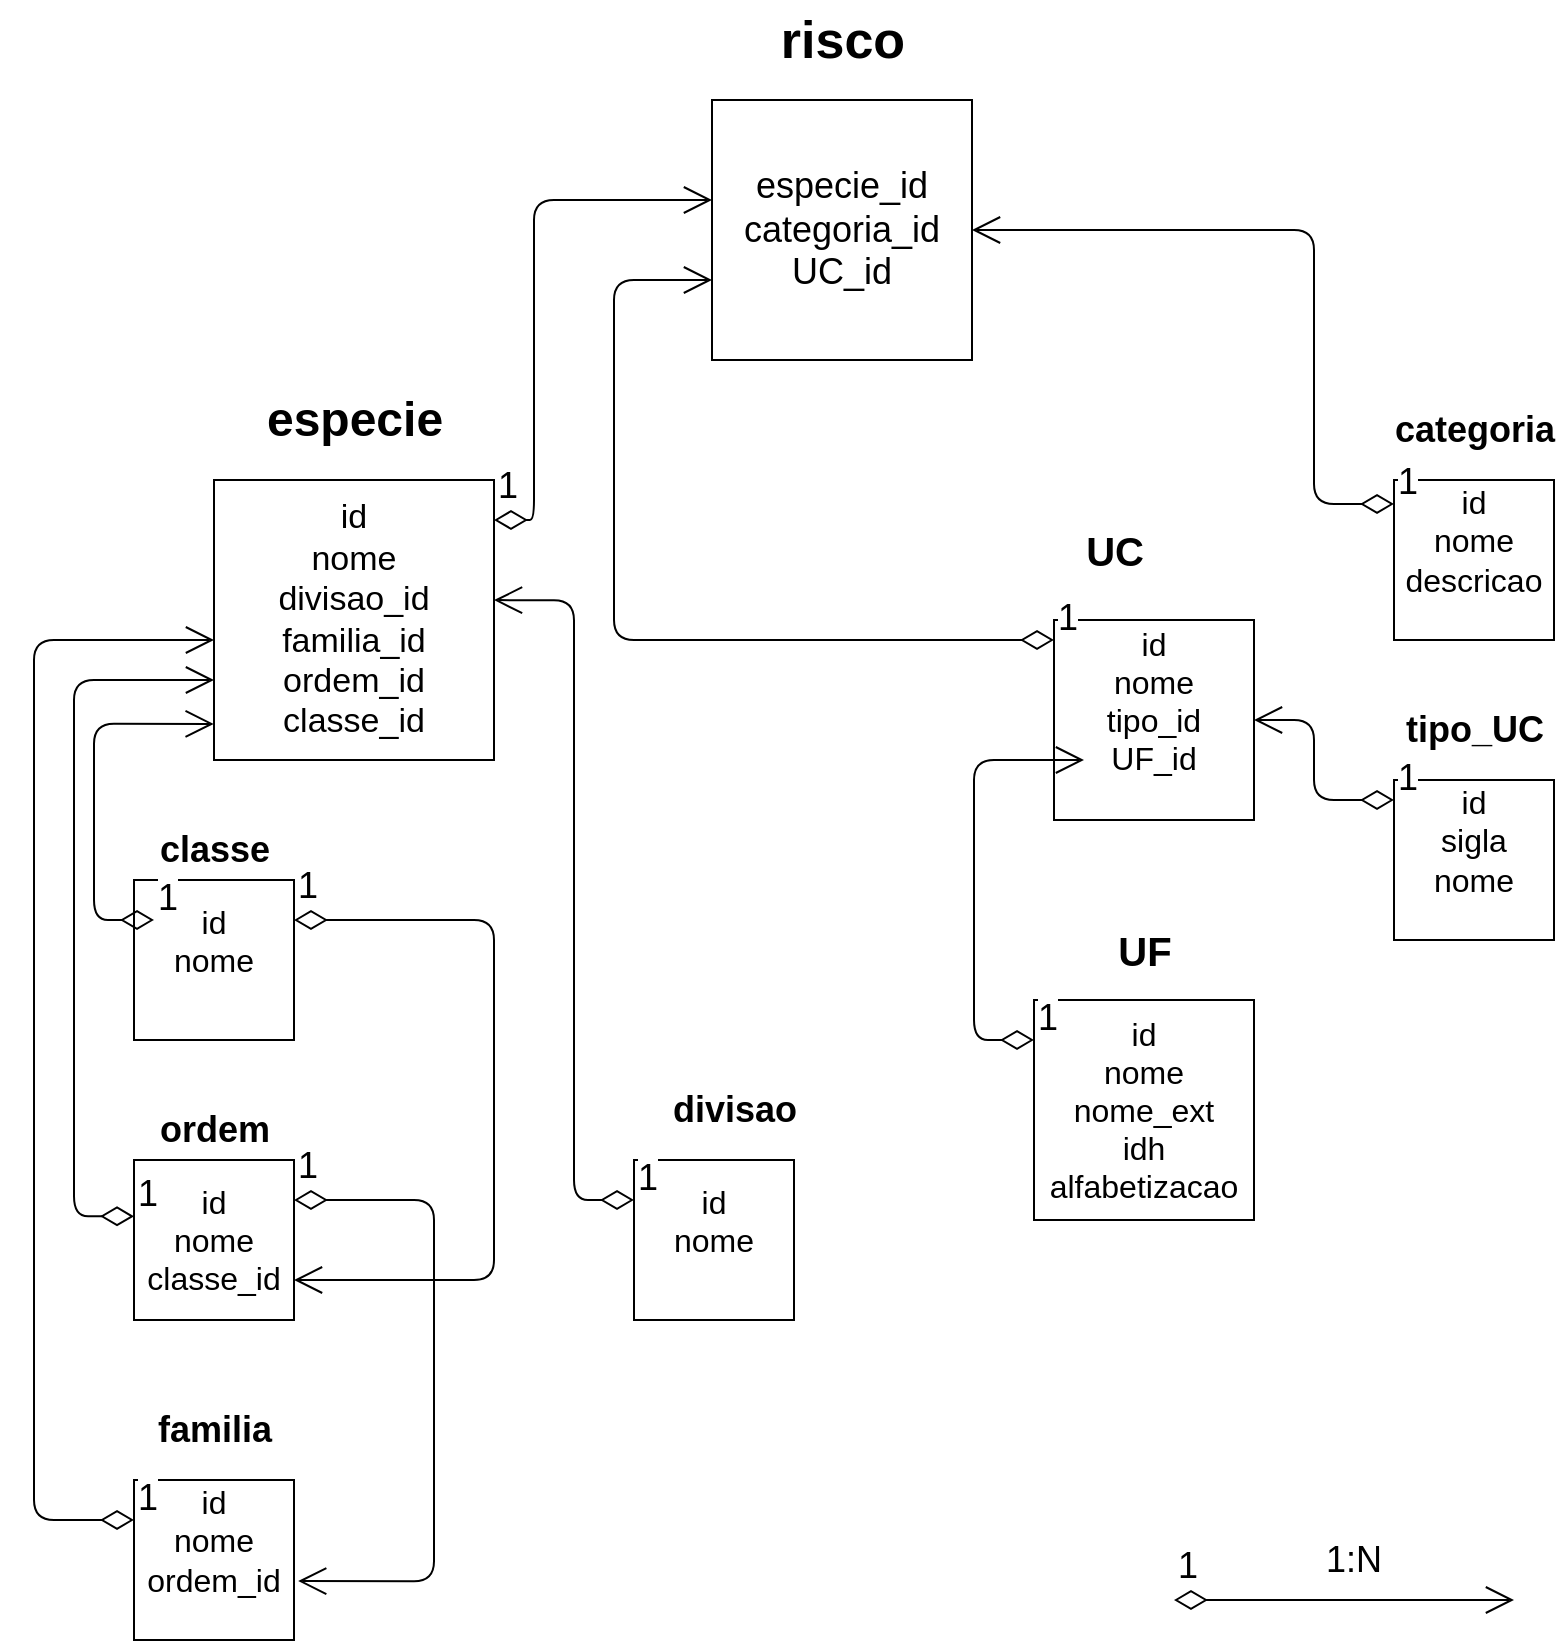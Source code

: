 <mxfile version="14.9.3" type="device"><diagram id="wKFomJz2KbXp9ZVdbF24" name="Page-1"><mxGraphModel dx="1718" dy="962" grid="1" gridSize="10" guides="1" tooltips="1" connect="1" arrows="1" fold="1" page="1" pageScale="1" pageWidth="827" pageHeight="1169" math="0" shadow="0"><root><mxCell id="0"/><mxCell id="1" parent="0"/><mxCell id="vR-JUfdlbxZhTrmTirP--1" value="&lt;span style=&quot;font-size: 18px&quot;&gt;especie_id&lt;/span&gt;&lt;br style=&quot;font-size: 18px&quot;&gt;&lt;span style=&quot;font-size: 18px&quot;&gt;categoria_id&lt;/span&gt;&lt;br style=&quot;font-size: 18px&quot;&gt;&lt;span style=&quot;font-size: 18px&quot;&gt;UC_id&lt;/span&gt;" style="whiteSpace=wrap;html=1;aspect=fixed;align=center;fontSize=18;" vertex="1" parent="1"><mxGeometry x="359" y="80" width="130" height="130" as="geometry"/></mxCell><mxCell id="vR-JUfdlbxZhTrmTirP--3" value="risco" style="text;strokeColor=none;fillColor=none;html=1;fontSize=26;fontStyle=1;verticalAlign=middle;align=center;" vertex="1" parent="1"><mxGeometry x="374" y="30" width="100" height="40" as="geometry"/></mxCell><mxCell id="vR-JUfdlbxZhTrmTirP--4" value="&lt;div style=&quot;font-size: 17px&quot;&gt;&lt;span style=&quot;font-size: 17px&quot;&gt;id&lt;/span&gt;&lt;/div&gt;&lt;font style=&quot;font-size: 17px&quot;&gt;&lt;div style=&quot;font-size: 17px&quot;&gt;&lt;span style=&quot;font-size: 17px&quot;&gt;nome&lt;/span&gt;&lt;/div&gt;&lt;font style=&quot;font-size: 17px&quot;&gt;&lt;div style=&quot;font-size: 17px&quot;&gt;&lt;span style=&quot;font-size: 17px&quot;&gt;divisao_id&lt;/span&gt;&lt;/div&gt;&lt;div style=&quot;font-size: 17px&quot;&gt;&lt;span style=&quot;font-size: 17px&quot;&gt;familia_id&lt;/span&gt;&lt;/div&gt;&lt;div style=&quot;font-size: 17px&quot;&gt;&lt;span style=&quot;font-size: 17px&quot;&gt;ordem_id&lt;/span&gt;&lt;/div&gt;&lt;div style=&quot;font-size: 17px&quot;&gt;&lt;span style=&quot;font-size: 17px&quot;&gt;classe_id&lt;/span&gt;&lt;/div&gt;&lt;/font&gt;&lt;/font&gt;" style="whiteSpace=wrap;html=1;aspect=fixed;align=center;fontSize=17;" vertex="1" parent="1"><mxGeometry x="110" y="270" width="140" height="140" as="geometry"/></mxCell><mxCell id="vR-JUfdlbxZhTrmTirP--7" value="&lt;div&gt;&lt;span style=&quot;font-size: 16px&quot;&gt;id&lt;/span&gt;&lt;/div&gt;&lt;font style=&quot;font-size: 16px&quot;&gt;&lt;div&gt;&lt;span&gt;nome&lt;/span&gt;&lt;/div&gt;&lt;div&gt;&lt;span&gt;descricao&lt;/span&gt;&lt;/div&gt;&lt;font style=&quot;font-size: 16px&quot;&gt;&lt;br&gt;&lt;/font&gt;&lt;/font&gt;" style="whiteSpace=wrap;html=1;aspect=fixed;align=center;" vertex="1" parent="1"><mxGeometry x="700" y="270" width="80" height="80" as="geometry"/></mxCell><mxCell id="vR-JUfdlbxZhTrmTirP--8" value="&lt;div&gt;&lt;span style=&quot;font-size: 16px&quot;&gt;id&lt;/span&gt;&lt;/div&gt;&lt;font style=&quot;font-size: 16px&quot;&gt;&lt;div&gt;&lt;span&gt;nome&lt;/span&gt;&lt;/div&gt;&lt;div&gt;tipo_id&lt;/div&gt;&lt;div&gt;&lt;span&gt;UF_id&lt;/span&gt;&lt;/div&gt;&lt;font style=&quot;font-size: 16px&quot;&gt;&lt;br&gt;&lt;/font&gt;&lt;/font&gt;" style="whiteSpace=wrap;html=1;aspect=fixed;align=center;" vertex="1" parent="1"><mxGeometry x="530" y="340" width="100" height="100" as="geometry"/></mxCell><mxCell id="vR-JUfdlbxZhTrmTirP--13" value="especie" style="text;strokeColor=none;fillColor=none;html=1;fontSize=24;fontStyle=1;verticalAlign=middle;align=center;" vertex="1" parent="1"><mxGeometry x="130" y="220" width="100" height="40" as="geometry"/></mxCell><mxCell id="vR-JUfdlbxZhTrmTirP--14" value="UC" style="text;strokeColor=none;fillColor=none;html=1;fontSize=20;fontStyle=1;verticalAlign=middle;align=center;" vertex="1" parent="1"><mxGeometry x="530" y="300" width="60" height="10" as="geometry"/></mxCell><mxCell id="vR-JUfdlbxZhTrmTirP--15" value="UF" style="text;strokeColor=none;fillColor=none;html=1;fontSize=20;fontStyle=1;verticalAlign=middle;align=center;" vertex="1" parent="1"><mxGeometry x="545" y="490" width="60" height="30" as="geometry"/></mxCell><mxCell id="vR-JUfdlbxZhTrmTirP--17" value="&lt;div&gt;&lt;span style=&quot;font-size: 16px&quot;&gt;&lt;br&gt;&lt;/span&gt;&lt;/div&gt;&lt;div&gt;&lt;span style=&quot;font-size: 16px&quot;&gt;&lt;br&gt;id&lt;/span&gt;&lt;br&gt;&lt;/div&gt;&lt;font style=&quot;font-size: 16px&quot;&gt;&lt;div&gt;&lt;span&gt;nome&lt;/span&gt;&lt;/div&gt;&lt;div&gt;&lt;span&gt;nome_ext&lt;/span&gt;&lt;/div&gt;&lt;div&gt;idh&lt;/div&gt;&lt;div&gt;alfabetizacao&lt;/div&gt;&lt;div&gt;&lt;br&gt;&lt;/div&gt;&lt;font style=&quot;font-size: 16px&quot;&gt;&lt;br&gt;&lt;/font&gt;&lt;/font&gt;" style="whiteSpace=wrap;html=1;aspect=fixed;align=center;" vertex="1" parent="1"><mxGeometry x="520" y="530" width="110" height="110" as="geometry"/></mxCell><mxCell id="vR-JUfdlbxZhTrmTirP--18" value="categoria" style="text;strokeColor=none;fillColor=none;html=1;fontSize=18;fontStyle=1;verticalAlign=middle;align=center;" vertex="1" parent="1"><mxGeometry x="710" y="230" width="60" height="30" as="geometry"/></mxCell><mxCell id="vR-JUfdlbxZhTrmTirP--34" value="&lt;div&gt;&lt;span style=&quot;font-size: 16px&quot;&gt;id&lt;/span&gt;&lt;/div&gt;&lt;font style=&quot;font-size: 16px&quot;&gt;&lt;div&gt;&lt;span&gt;nome&lt;/span&gt;&lt;/div&gt;&lt;font style=&quot;font-size: 16px&quot;&gt;classe_id&lt;br&gt;&lt;/font&gt;&lt;/font&gt;" style="whiteSpace=wrap;html=1;aspect=fixed;align=center;" vertex="1" parent="1"><mxGeometry x="70" y="610" width="80" height="80" as="geometry"/></mxCell><mxCell id="vR-JUfdlbxZhTrmTirP--35" value="&lt;div&gt;&lt;span style=&quot;font-size: 16px&quot;&gt;id&lt;/span&gt;&lt;/div&gt;&lt;font style=&quot;font-size: 16px&quot;&gt;&lt;div&gt;&lt;span&gt;nome&lt;/span&gt;&lt;/div&gt;&lt;font style=&quot;font-size: 16px&quot;&gt;&lt;br&gt;&lt;/font&gt;&lt;/font&gt;" style="whiteSpace=wrap;html=1;aspect=fixed;align=center;" vertex="1" parent="1"><mxGeometry x="320" y="610" width="80" height="80" as="geometry"/></mxCell><mxCell id="vR-JUfdlbxZhTrmTirP--36" value="&lt;div&gt;&lt;span style=&quot;font-size: 16px&quot;&gt;id&lt;/span&gt;&lt;/div&gt;&lt;font style=&quot;font-size: 16px&quot;&gt;&lt;div&gt;&lt;span&gt;nome&lt;/span&gt;&lt;/div&gt;&lt;div&gt;&lt;span&gt;ordem_id&lt;/span&gt;&lt;/div&gt;&lt;font style=&quot;font-size: 16px&quot;&gt;&lt;br&gt;&lt;/font&gt;&lt;/font&gt;" style="whiteSpace=wrap;html=1;aspect=fixed;align=center;" vertex="1" parent="1"><mxGeometry x="70" y="770" width="80" height="80" as="geometry"/></mxCell><mxCell id="vR-JUfdlbxZhTrmTirP--48" value="familia" style="text;strokeColor=none;fillColor=none;html=1;fontSize=18;fontStyle=1;verticalAlign=middle;align=center;" vertex="1" parent="1"><mxGeometry x="80" y="730" width="60" height="30" as="geometry"/></mxCell><mxCell id="vR-JUfdlbxZhTrmTirP--49" value="ordem" style="text;strokeColor=none;fillColor=none;html=1;fontSize=18;fontStyle=1;verticalAlign=middle;align=center;" vertex="1" parent="1"><mxGeometry x="80" y="580" width="60" height="30" as="geometry"/></mxCell><mxCell id="vR-JUfdlbxZhTrmTirP--50" value="divisao" style="text;strokeColor=none;fillColor=none;html=1;fontSize=18;fontStyle=1;verticalAlign=middle;align=center;" vertex="1" parent="1"><mxGeometry x="340" y="570" width="60" height="30" as="geometry"/></mxCell><mxCell id="vR-JUfdlbxZhTrmTirP--51" value="&lt;div&gt;&lt;span style=&quot;font-size: 16px&quot;&gt;id&lt;/span&gt;&lt;/div&gt;&lt;font style=&quot;font-size: 16px&quot;&gt;&lt;div&gt;&lt;span&gt;nome&lt;/span&gt;&lt;/div&gt;&lt;font style=&quot;font-size: 16px&quot;&gt;&lt;br&gt;&lt;/font&gt;&lt;/font&gt;" style="whiteSpace=wrap;html=1;aspect=fixed;align=center;" vertex="1" parent="1"><mxGeometry x="70" y="470" width="80" height="80" as="geometry"/></mxCell><mxCell id="vR-JUfdlbxZhTrmTirP--52" value="classe" style="text;strokeColor=none;fillColor=none;html=1;fontSize=18;fontStyle=1;verticalAlign=middle;align=center;" vertex="1" parent="1"><mxGeometry x="80" y="440" width="60" height="30" as="geometry"/></mxCell><mxCell id="vR-JUfdlbxZhTrmTirP--60" value="1" style="endArrow=open;html=1;endSize=12;startArrow=diamondThin;startSize=14;startFill=0;edgeStyle=orthogonalEdgeStyle;align=left;verticalAlign=bottom;fontSize=18;entryX=1.026;entryY=0.632;entryDx=0;entryDy=0;entryPerimeter=0;" edge="1" parent="1" target="vR-JUfdlbxZhTrmTirP--36"><mxGeometry x="-1" y="3" relative="1" as="geometry"><mxPoint x="150" y="630" as="sourcePoint"/><mxPoint x="310" y="630" as="targetPoint"/><Array as="points"><mxPoint x="220" y="630"/><mxPoint x="220" y="821"/></Array></mxGeometry></mxCell><mxCell id="vR-JUfdlbxZhTrmTirP--61" value="1" style="endArrow=open;html=1;endSize=12;startArrow=diamondThin;startSize=14;startFill=0;edgeStyle=orthogonalEdgeStyle;align=left;verticalAlign=bottom;fontSize=18;entryX=1;entryY=0.75;entryDx=0;entryDy=0;" edge="1" parent="1" source="vR-JUfdlbxZhTrmTirP--51" target="vR-JUfdlbxZhTrmTirP--34"><mxGeometry x="-1" y="3" relative="1" as="geometry"><mxPoint x="160" y="520" as="sourcePoint"/><mxPoint x="320" y="520" as="targetPoint"/><Array as="points"><mxPoint x="250" y="490"/><mxPoint x="250" y="670"/></Array></mxGeometry></mxCell><mxCell id="vR-JUfdlbxZhTrmTirP--62" value="1:N" style="text;html=1;strokeColor=none;fillColor=none;align=center;verticalAlign=middle;whiteSpace=wrap;rounded=0;fontSize=18;" vertex="1" parent="1"><mxGeometry x="630" y="800" width="100" height="20" as="geometry"/></mxCell><mxCell id="vR-JUfdlbxZhTrmTirP--65" value="1" style="endArrow=open;html=1;endSize=12;startArrow=diamondThin;startSize=14;startFill=0;edgeStyle=orthogonalEdgeStyle;align=left;verticalAlign=bottom;fontSize=18;entryX=1;entryY=0.429;entryDx=0;entryDy=0;entryPerimeter=0;exitX=0;exitY=0.25;exitDx=0;exitDy=0;" edge="1" parent="1" source="vR-JUfdlbxZhTrmTirP--35" target="vR-JUfdlbxZhTrmTirP--4"><mxGeometry x="-1" y="3" relative="1" as="geometry"><mxPoint x="300" y="630" as="sourcePoint"/><mxPoint x="450" y="630" as="targetPoint"/><Array as="points"><mxPoint x="290" y="630"/><mxPoint x="290" y="330"/></Array></mxGeometry></mxCell><mxCell id="vR-JUfdlbxZhTrmTirP--70" value="1" style="endArrow=open;html=1;endSize=12;startArrow=diamondThin;startSize=14;startFill=0;edgeStyle=orthogonalEdgeStyle;align=left;verticalAlign=bottom;fontSize=18;entryX=-0.001;entryY=0.871;entryDx=0;entryDy=0;entryPerimeter=0;" edge="1" parent="1" target="vR-JUfdlbxZhTrmTirP--4"><mxGeometry x="-1" y="3" relative="1" as="geometry"><mxPoint x="80" y="490" as="sourcePoint"/><mxPoint x="90" y="310" as="targetPoint"/><Array as="points"><mxPoint x="50" y="490"/><mxPoint x="50" y="392"/></Array></mxGeometry></mxCell><mxCell id="vR-JUfdlbxZhTrmTirP--71" value="1" style="endArrow=open;html=1;endSize=12;startArrow=diamondThin;startSize=14;startFill=0;edgeStyle=orthogonalEdgeStyle;align=left;verticalAlign=bottom;fontSize=18;" edge="1" parent="1" target="vR-JUfdlbxZhTrmTirP--4"><mxGeometry x="-1" y="3" relative="1" as="geometry"><mxPoint x="70" y="638.14" as="sourcePoint"/><mxPoint x="40" y="270" as="targetPoint"/><Array as="points"><mxPoint x="40" y="638"/><mxPoint x="40" y="370"/></Array></mxGeometry></mxCell><mxCell id="vR-JUfdlbxZhTrmTirP--72" value="1" style="endArrow=open;html=1;endSize=12;startArrow=diamondThin;startSize=14;startFill=0;edgeStyle=orthogonalEdgeStyle;align=left;verticalAlign=bottom;fontSize=18;exitX=0;exitY=0.25;exitDx=0;exitDy=0;" edge="1" parent="1" source="vR-JUfdlbxZhTrmTirP--36"><mxGeometry x="-1" y="3" relative="1" as="geometry"><mxPoint x="50" y="790.0" as="sourcePoint"/><mxPoint x="110" y="350" as="targetPoint"/><Array as="points"><mxPoint x="20" y="790"/><mxPoint x="20" y="350"/></Array></mxGeometry></mxCell><mxCell id="vR-JUfdlbxZhTrmTirP--78" value="1" style="endArrow=open;html=1;endSize=12;startArrow=diamondThin;startSize=14;startFill=0;edgeStyle=orthogonalEdgeStyle;align=left;verticalAlign=bottom;fontSize=18;" edge="1" parent="1" target="vR-JUfdlbxZhTrmTirP--1"><mxGeometry x="-1" y="3" relative="1" as="geometry"><mxPoint x="250" y="290" as="sourcePoint"/><mxPoint x="270" y="130" as="targetPoint"/><Array as="points"><mxPoint x="270" y="290"/><mxPoint x="270" y="130"/></Array></mxGeometry></mxCell><mxCell id="vR-JUfdlbxZhTrmTirP--80" value="1" style="endArrow=open;html=1;endSize=12;startArrow=diamondThin;startSize=14;startFill=0;edgeStyle=orthogonalEdgeStyle;align=left;verticalAlign=bottom;fontSize=18;" edge="1" parent="1" source="vR-JUfdlbxZhTrmTirP--17"><mxGeometry x="-1" y="3" relative="1" as="geometry"><mxPoint x="550" y="500" as="sourcePoint"/><mxPoint x="545" y="410" as="targetPoint"/><Array as="points"><mxPoint x="490" y="550"/><mxPoint x="490" y="410"/></Array></mxGeometry></mxCell><mxCell id="vR-JUfdlbxZhTrmTirP--81" value="1" style="endArrow=open;html=1;endSize=12;startArrow=diamondThin;startSize=14;startFill=0;edgeStyle=orthogonalEdgeStyle;align=left;verticalAlign=bottom;fontSize=18;" edge="1" parent="1" source="vR-JUfdlbxZhTrmTirP--8"><mxGeometry x="-1" y="3" relative="1" as="geometry"><mxPoint x="440" y="360" as="sourcePoint"/><mxPoint x="359" y="170" as="targetPoint"/><Array as="points"><mxPoint x="310" y="350"/><mxPoint x="310" y="170"/></Array></mxGeometry></mxCell><mxCell id="vR-JUfdlbxZhTrmTirP--82" value="1" style="endArrow=open;html=1;endSize=12;startArrow=diamondThin;startSize=14;startFill=0;edgeStyle=orthogonalEdgeStyle;align=left;verticalAlign=bottom;fontSize=18;" edge="1" parent="1" target="vR-JUfdlbxZhTrmTirP--1"><mxGeometry x="-1" y="3" relative="1" as="geometry"><mxPoint x="700" y="282" as="sourcePoint"/><mxPoint x="630" y="130" as="targetPoint"/><Array as="points"><mxPoint x="660" y="282"/><mxPoint x="660" y="145"/></Array></mxGeometry></mxCell><mxCell id="vR-JUfdlbxZhTrmTirP--83" value="1" style="endArrow=open;html=1;endSize=12;startArrow=diamondThin;startSize=14;startFill=0;edgeStyle=orthogonalEdgeStyle;align=left;verticalAlign=bottom;fontSize=18;" edge="1" parent="1"><mxGeometry x="-1" y="3" relative="1" as="geometry"><mxPoint x="590" y="830" as="sourcePoint"/><mxPoint x="760" y="830" as="targetPoint"/></mxGeometry></mxCell><mxCell id="vR-JUfdlbxZhTrmTirP--87" value="&lt;div&gt;&lt;span style=&quot;font-size: 16px&quot;&gt;id&lt;/span&gt;&lt;/div&gt;&lt;div&gt;&lt;span style=&quot;font-size: 16px&quot;&gt;sigla&lt;/span&gt;&lt;/div&gt;&lt;font style=&quot;font-size: 16px&quot;&gt;&lt;div&gt;&lt;span&gt;nome&lt;/span&gt;&lt;/div&gt;&lt;font style=&quot;font-size: 16px&quot;&gt;&lt;br&gt;&lt;/font&gt;&lt;/font&gt;" style="whiteSpace=wrap;html=1;aspect=fixed;align=center;" vertex="1" parent="1"><mxGeometry x="700" y="420" width="80" height="80" as="geometry"/></mxCell><mxCell id="vR-JUfdlbxZhTrmTirP--88" value="tipo_UC" style="text;strokeColor=none;fillColor=none;html=1;fontSize=18;fontStyle=1;verticalAlign=middle;align=center;" vertex="1" parent="1"><mxGeometry x="710" y="380" width="60" height="30" as="geometry"/></mxCell><mxCell id="vR-JUfdlbxZhTrmTirP--89" value="1" style="endArrow=open;html=1;endSize=12;startArrow=diamondThin;startSize=14;startFill=0;edgeStyle=orthogonalEdgeStyle;align=left;verticalAlign=bottom;fontSize=18;" edge="1" parent="1" source="vR-JUfdlbxZhTrmTirP--87" target="vR-JUfdlbxZhTrmTirP--8"><mxGeometry x="-1" y="3" relative="1" as="geometry"><mxPoint x="700" y="424.58" as="sourcePoint"/><mxPoint x="620" y="400" as="targetPoint"/><Array as="points"><mxPoint x="660" y="430"/><mxPoint x="660" y="390"/></Array></mxGeometry></mxCell></root></mxGraphModel></diagram></mxfile>